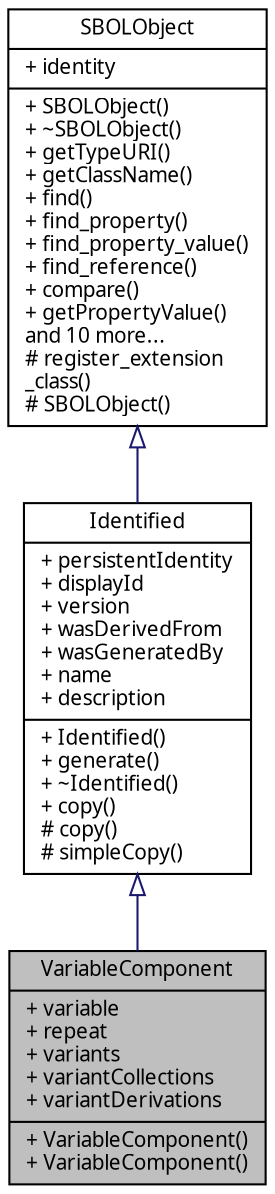 digraph "VariableComponent"
{
  edge [fontname="FreeSans.ttf",fontsize="10",labelfontname="FreeSans.ttf",labelfontsize="10"];
  node [fontname="FreeSans.ttf",fontsize="10",shape=record];
  Node0 [label="{VariableComponent\n|+ variable\l+ repeat\l+ variants\l+ variantCollections\l+ variantDerivations\l|+ VariableComponent()\l+ VariableComponent()\l}",height=0.2,width=0.4,color="black", fillcolor="grey75", style="filled", fontcolor="black"];
  Node1 -> Node0 [dir="back",color="midnightblue",fontsize="10",style="solid",arrowtail="onormal",fontname="FreeSans.ttf"];
  Node1 [label="{Identified\n|+ persistentIdentity\l+ displayId\l+ version\l+ wasDerivedFrom\l+ wasGeneratedBy\l+ name\l+ description\l|+ Identified()\l+ generate()\l+ ~Identified()\l+ copy()\l# copy()\l# simpleCopy()\l}",height=0.2,width=0.4,color="black", fillcolor="white", style="filled",URL="$classsbol_1_1_identified.html",tooltip="All SBOL-defined classes are directly or indirectly derived from the Identified abstract class..."];
  Node2 -> Node1 [dir="back",color="midnightblue",fontsize="10",style="solid",arrowtail="onormal",fontname="FreeSans.ttf"];
  Node2 [label="{SBOLObject\n|+ identity\l|+ SBOLObject()\l+ ~SBOLObject()\l+ getTypeURI()\l+ getClassName()\l+ find()\l+ find_property()\l+ find_property_value()\l+ find_reference()\l+ compare()\l+ getPropertyValue()\land 10 more...\l# register_extension\l_class()\l# SBOLObject()\l}",height=0.2,width=0.4,color="black", fillcolor="white", style="filled",URL="$classsbol_1_1_s_b_o_l_object.html",tooltip="An SBOLObject converts a C++ class data structure into an RDF triple store and contains methods for s..."];
}
